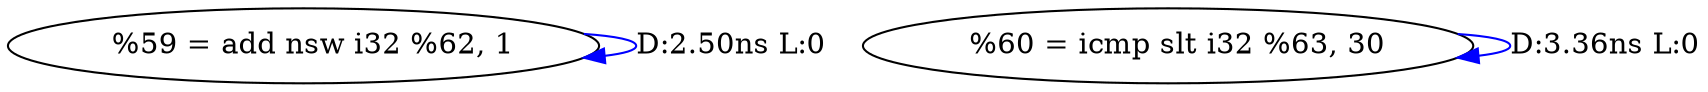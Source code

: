 digraph {
Node0x3e70a00[label="  %59 = add nsw i32 %62, 1"];
Node0x3e70a00 -> Node0x3e70a00[label="D:2.50ns L:0",color=blue];
Node0x3e70ae0[label="  %60 = icmp slt i32 %63, 30"];
Node0x3e70ae0 -> Node0x3e70ae0[label="D:3.36ns L:0",color=blue];
}
